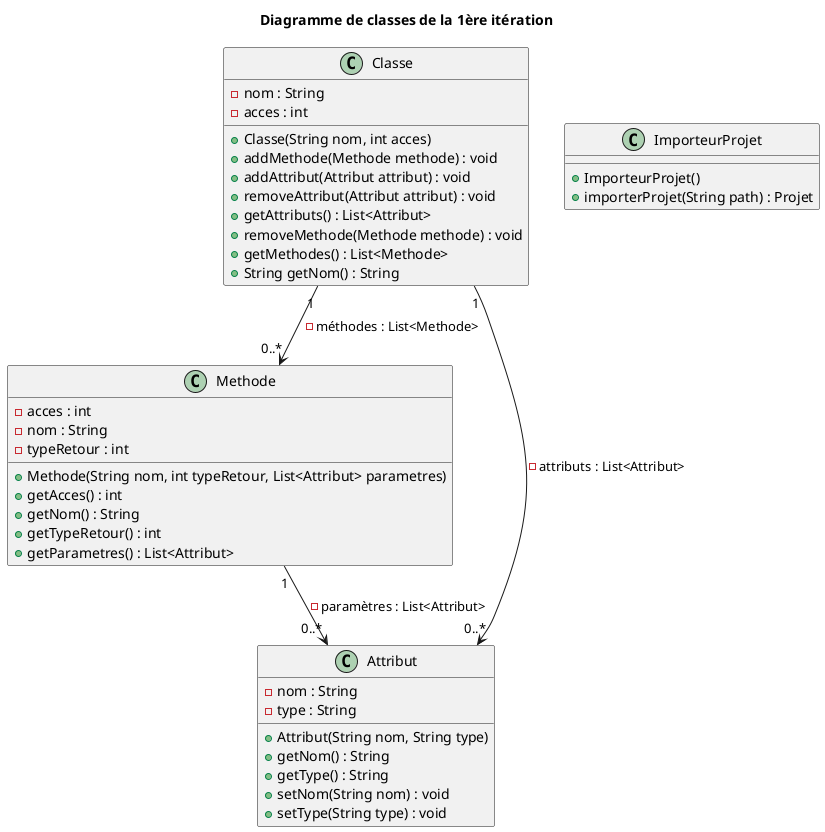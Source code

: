 @startuml
title Diagramme de classes de la 1ère itération

class Classe{
    - nom : String
    - acces : int
    + Classe(String nom, int acces)
    + addMethode(Methode methode) : void
    + addAttribut(Attribut attribut) : void
    + removeAttribut(Attribut attribut) : void
    + getAttributs() : List<Attribut>
    + removeMethode(Methode methode) : void
    + getMethodes() : List<Methode>
    + String getNom() : String
}

class Methode{
    - acces : int
    - nom : String
    - typeRetour : int
    + Methode(String nom, int typeRetour, List<Attribut> parametres)
    + getAcces() : int
    + getNom() : String
    + getTypeRetour() : int
    + getParametres() : List<Attribut>
}

class Attribut{
    - nom : String
    - type : String
    + Attribut(String nom, String type)
    + getNom() : String
    + getType() : String
    + setNom(String nom) : void
    + setType(String type) : void
}

class ImporteurProjet{
    + ImporteurProjet()
    + importerProjet(String path) : Projet
}

Classe "1"--> "0..*"Methode : - méthodes : List<Methode>
Classe "1"--> "0..*"Attribut : - attributs : List<Attribut>

Methode "1"--> "0..*"Attribut : - paramètres : List<Attribut>
@enduml